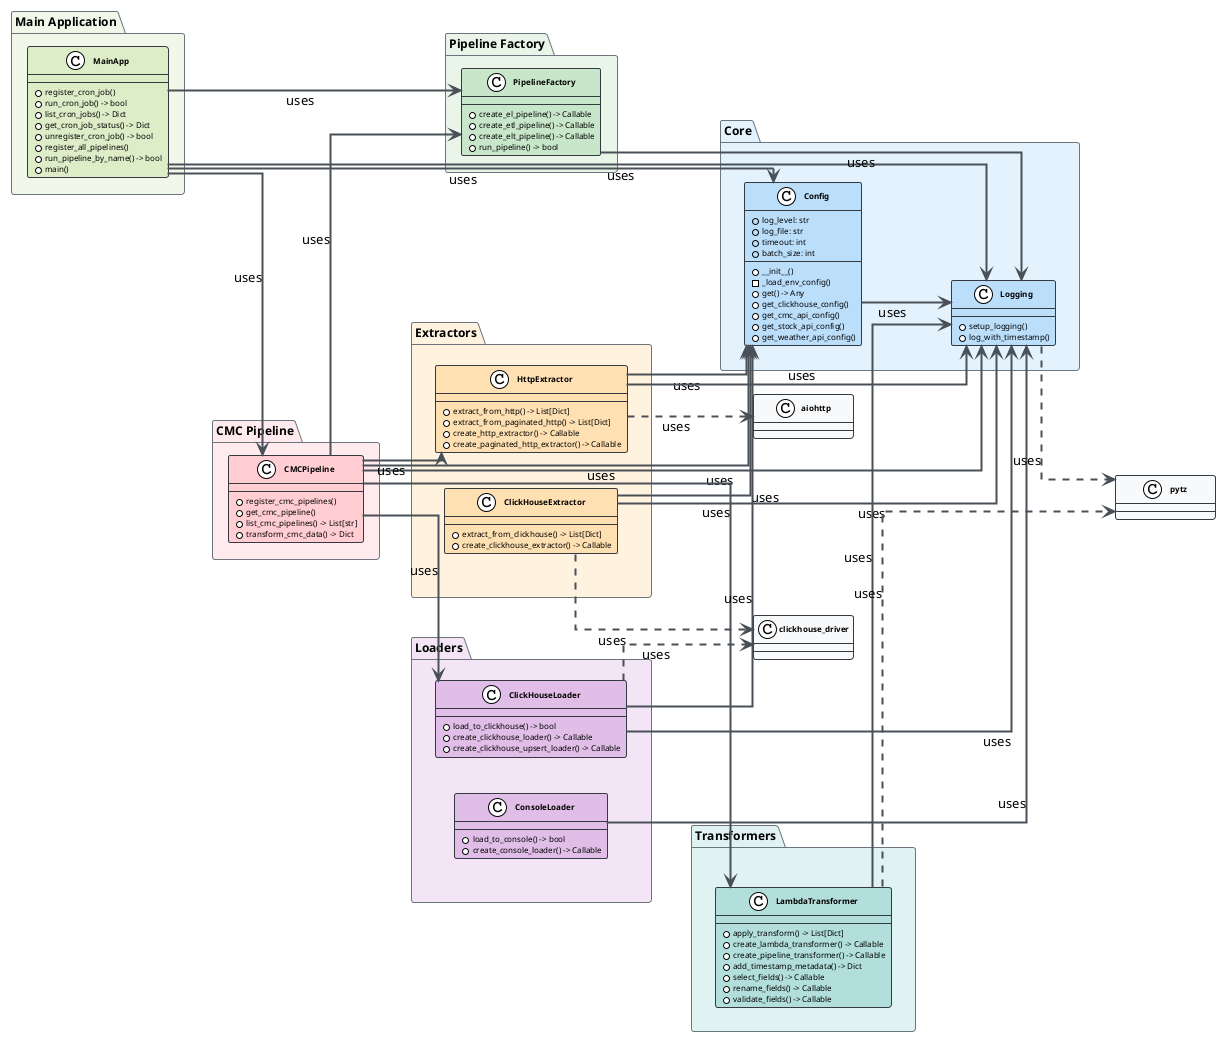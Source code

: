 @startuml Data Processing Framework Class Diagram

!theme plain
skinparam backgroundColor #FFFFFF
skinparam classBackgroundColor #F8F9FA
skinparam classBorderColor #343A40
skinparam packageBackgroundColor #E9ECEF
skinparam packageBorderColor #6C757D
skinparam arrowColor #495057
skinparam arrowThickness 2
skinparam linetype ortho
skinparam roundcorner 5
skinparam classFontSize 10
skinparam packageFontSize 12
skinparam classAttributeFontSize 8
skinparam classMethodFontSize 8
skinparam classFontStyle bold
skinparam packageFontStyle bold
skinparam minClassWidth 100
skinparam maxClassWidth 200
skinparam minClassHeight 50
skinparam maxClassHeight 150
skinparam packagePadding 10
skinparam classPadding 5
skinparam margin 10
skinparam classStereotypeFontSize 0
skinparam classStereotypeFontStyle normal
left to right direction

package "Main Application" #F1F8E9 {
    class MainApp #DCEDC8 {
        +register_cron_job()
        +run_cron_job() -> bool
        +list_cron_jobs() -> Dict
        +get_cron_job_status() -> Dict
        +unregister_cron_job() -> bool
        +register_all_pipelines()
        +run_pipeline_by_name() -> bool
        +main()
    }
}

package "Core" #E3F2FD {
    class Config #BBDEFB {
        +__init__()
        -_load_env_config()
        +get() -> Any
        +log_level: str
        +log_file: str
        +timeout: int
        +batch_size: int
        +get_clickhouse_config()
        +get_cmc_api_config()
        +get_stock_api_config()
        +get_weather_api_config()
    }
    
    class Logging #BBDEFB {
        +setup_logging()
        +log_with_timestamp()
    }
}

package "Pipeline Factory" #E8F5E8 {
    class PipelineFactory #C8E6C9 {
        +create_el_pipeline() -> Callable
        +create_etl_pipeline() -> Callable
        +create_elt_pipeline() -> Callable
        +run_pipeline() -> bool
    }
}

package "CMC Pipeline" #FFEBEE {
    class CMCPipeline #FFCDD2 {
        +register_cmc_pipelines()
        +get_cmc_pipeline()
        +list_cmc_pipelines() -> List[str]
        +transform_cmc_data() -> Dict
    }
}

package "Extractors" #FFF3E0 {
    class HttpExtractor #FFE0B2 {
        +extract_from_http() -> List[Dict]
        +extract_from_paginated_http() -> List[Dict]
        +create_http_extractor() -> Callable
        +create_paginated_http_extractor() -> Callable
    }
    
    class ClickHouseExtractor #FFE0B2 {
        +extract_from_clickhouse() -> List[Dict]
        +create_clickhouse_extractor() -> Callable
    }
}

package "Loaders" #F3E5F5 {
    class ClickHouseLoader #E1BEE7 {
        +load_to_clickhouse() -> bool
        +create_clickhouse_loader() -> Callable
        +create_clickhouse_upsert_loader() -> Callable
    }
    
    class ConsoleLoader #E1BEE7 {
        +load_to_console() -> bool
        +create_console_loader() -> Callable
    }
}

package "Transformers" #E0F2F1 {
    class LambdaTransformer #B2DFDB {
        +apply_transform() -> List[Dict]
        +create_lambda_transformer() -> Callable
        +create_pipeline_transformer() -> Callable
        +add_timestamp_metadata() -> Dict
        +select_fields() -> Callable
        +rename_fields() -> Callable
        +validate_fields() -> Callable
    }
}


' Layout hints to minimize conflicts
MainApp -[hidden]down-> Core
Core -[hidden]down-> PipelineFactory
PipelineFactory -[hidden]down-> CMCPipeline
CMCPipeline -[hidden]down-> Extractors
Extractors -[hidden]right-> Loaders
Loaders -[hidden]right-> Transformers

' Core Dependencies
Config --> Logging : uses

' Main Application Dependencies (top level)
MainApp --> Config : uses
MainApp --> Logging : uses
MainApp --> PipelineFactory : uses
MainApp --> CMCPipeline : uses

' Pipeline Factory Dependencies
PipelineFactory --> Logging : uses

' CMC Pipeline Dependencies (grouped)
CMCPipeline --> Config : uses
CMCPipeline --> Logging : uses
CMCPipeline --> PipelineFactory : uses
CMCPipeline --> HttpExtractor : uses
CMCPipeline --> ClickHouseLoader : uses
CMCPipeline --> LambdaTransformer : uses

' Tool Dependencies (grouped by type)
HttpExtractor --> Config : uses
HttpExtractor --> Logging : uses
ClickHouseExtractor --> Config : uses
ClickHouseExtractor --> Logging : uses

ClickHouseLoader --> Config : uses
ClickHouseLoader --> Logging : uses
ConsoleLoader --> Logging : uses

LambdaTransformer --> Logging : uses

' External Dependencies (dotted lines)
HttpExtractor ..> aiohttp : uses
ClickHouseExtractor ..> clickhouse_driver : uses
ClickHouseLoader ..> clickhouse_driver : uses
Logging ..> pytz : uses
LambdaTransformer ..> pytz : uses

@enduml

